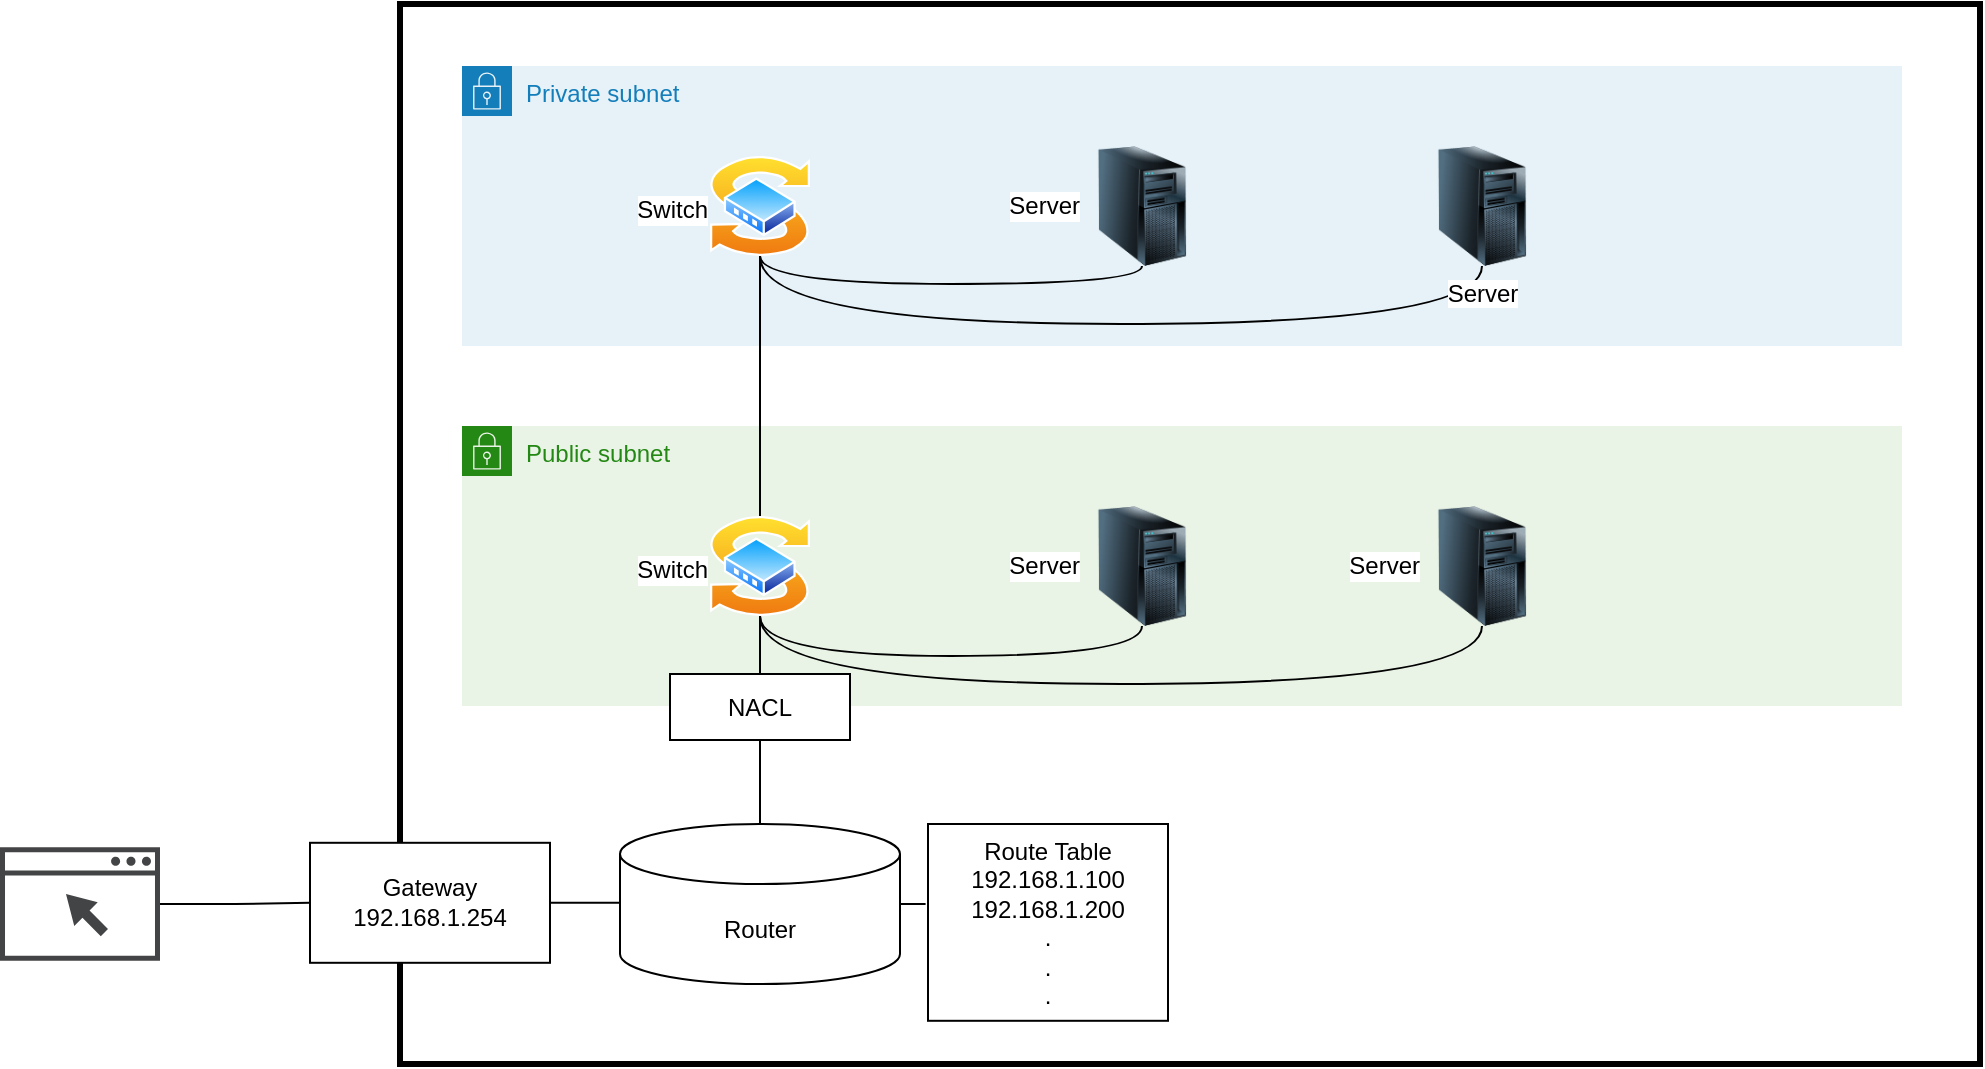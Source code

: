 <mxfile version="20.2.3" type="device"><diagram id="Ht1M8jgEwFfnCIfOTk4-" name="Page-1"><mxGraphModel dx="782" dy="1366" grid="1" gridSize="10" guides="1" tooltips="1" connect="1" arrows="1" fold="1" page="1" pageScale="1" pageWidth="1169" pageHeight="827" math="0" shadow="0"><root><mxCell id="0"/><mxCell id="1" parent="0"/><mxCell id="FLYNArYnuKDipwAryxyX-22" value="" style="rounded=0;whiteSpace=wrap;html=1;strokeWidth=3;fillColor=none;" parent="1" vertex="1"><mxGeometry x="320" y="-730" width="790" height="530" as="geometry"/></mxCell><mxCell id="FLYNArYnuKDipwAryxyX-6" value="Public subnet" style="points=[[0,0],[0.25,0],[0.5,0],[0.75,0],[1,0],[1,0.25],[1,0.5],[1,0.75],[1,1],[0.75,1],[0.5,1],[0.25,1],[0,1],[0,0.75],[0,0.5],[0,0.25]];outlineConnect=0;gradientColor=none;html=1;whiteSpace=wrap;fontSize=12;fontStyle=0;container=1;pointerEvents=0;collapsible=0;recursiveResize=0;shape=mxgraph.aws4.group;grIcon=mxgraph.aws4.group_security_group;grStroke=0;strokeColor=#248814;fillColor=#E9F3E6;verticalAlign=top;align=left;spacingLeft=30;fontColor=#248814;dashed=0;" parent="1" vertex="1"><mxGeometry x="351" y="-519" width="720" height="140" as="geometry"/></mxCell><mxCell id="FLYNArYnuKDipwAryxyX-34" style="edgeStyle=orthogonalEdgeStyle;curved=1;rounded=0;orthogonalLoop=1;jettySize=auto;html=1;exitX=0.5;exitY=1;exitDx=0;exitDy=0;entryX=0.5;entryY=1;entryDx=0;entryDy=0;endArrow=none;endFill=0;" parent="FLYNArYnuKDipwAryxyX-6" source="FLYNArYnuKDipwAryxyX-8" target="FLYNArYnuKDipwAryxyX-10" edge="1"><mxGeometry relative="1" as="geometry"/></mxCell><mxCell id="FLYNArYnuKDipwAryxyX-35" style="edgeStyle=orthogonalEdgeStyle;curved=1;rounded=0;orthogonalLoop=1;jettySize=auto;html=1;entryX=0.5;entryY=1;entryDx=0;entryDy=0;endArrow=none;endFill=0;exitX=0.5;exitY=1;exitDx=0;exitDy=0;" parent="FLYNArYnuKDipwAryxyX-6" source="FLYNArYnuKDipwAryxyX-8" target="FLYNArYnuKDipwAryxyX-12" edge="1"><mxGeometry relative="1" as="geometry"><Array as="points"><mxPoint x="149" y="129"/><mxPoint x="510" y="129"/></Array></mxGeometry></mxCell><mxCell id="FLYNArYnuKDipwAryxyX-8" value="Switch" style="aspect=fixed;perimeter=ellipsePerimeter;html=1;align=right;shadow=0;dashed=0;spacingTop=3;image;image=img/lib/active_directory/switch.svg;labelPosition=left;verticalLabelPosition=middle;verticalAlign=middle;" parent="FLYNArYnuKDipwAryxyX-6" vertex="1"><mxGeometry x="124" y="45" width="50" height="50" as="geometry"/></mxCell><mxCell id="FLYNArYnuKDipwAryxyX-10" value="Server" style="image;html=1;image=img/lib/clip_art/computers/Server_Tower_128x128.png;labelPosition=left;verticalLabelPosition=middle;align=right;verticalAlign=middle;" parent="FLYNArYnuKDipwAryxyX-6" vertex="1"><mxGeometry x="310" y="40" width="60" height="60" as="geometry"/></mxCell><mxCell id="FLYNArYnuKDipwAryxyX-12" value="Server" style="image;html=1;image=img/lib/clip_art/computers/Server_Tower_128x128.png;labelPosition=left;verticalLabelPosition=middle;align=right;verticalAlign=middle;" parent="FLYNArYnuKDipwAryxyX-6" vertex="1"><mxGeometry x="480" y="40" width="60" height="60" as="geometry"/></mxCell><mxCell id="FLYNArYnuKDipwAryxyX-14" style="edgeStyle=orthogonalEdgeStyle;rounded=0;orthogonalLoop=1;jettySize=auto;html=1;endArrow=none;endFill=0;" parent="1" source="FLYNArYnuKDipwAryxyX-1" target="FLYNArYnuKDipwAryxyX-2" edge="1"><mxGeometry relative="1" as="geometry"/></mxCell><mxCell id="FLYNArYnuKDipwAryxyX-1" value="" style="sketch=0;pointerEvents=1;shadow=0;dashed=0;html=1;strokeColor=none;fillColor=#434445;aspect=fixed;labelPosition=center;verticalLabelPosition=bottom;verticalAlign=top;align=center;outlineConnect=0;shape=mxgraph.vvd.web_browser;" parent="1" vertex="1"><mxGeometry x="120" y="-308.4" width="80" height="56.8" as="geometry"/></mxCell><mxCell id="FLYNArYnuKDipwAryxyX-26" style="edgeStyle=orthogonalEdgeStyle;rounded=0;orthogonalLoop=1;jettySize=auto;html=1;exitX=1;exitY=0.5;exitDx=0;exitDy=0;entryX=0;entryY=0.5;entryDx=0;entryDy=0;entryPerimeter=0;endArrow=none;endFill=0;" parent="1" source="FLYNArYnuKDipwAryxyX-2" target="FLYNArYnuKDipwAryxyX-4" edge="1"><mxGeometry relative="1" as="geometry"/></mxCell><mxCell id="FLYNArYnuKDipwAryxyX-2" value="Gateway&lt;br&gt;192.168.1.254" style="rounded=0;whiteSpace=wrap;html=1;" parent="1" vertex="1"><mxGeometry x="275" y="-310.6" width="120" height="60" as="geometry"/></mxCell><mxCell id="FLYNArYnuKDipwAryxyX-27" style="edgeStyle=orthogonalEdgeStyle;rounded=0;orthogonalLoop=1;jettySize=auto;html=1;exitX=1;exitY=0.5;exitDx=0;exitDy=0;exitPerimeter=0;entryX=-0.01;entryY=0.403;entryDx=0;entryDy=0;entryPerimeter=0;endArrow=none;endFill=0;" parent="1" source="FLYNArYnuKDipwAryxyX-4" target="FLYNArYnuKDipwAryxyX-5" edge="1"><mxGeometry relative="1" as="geometry"/></mxCell><mxCell id="FLYNArYnuKDipwAryxyX-28" style="edgeStyle=orthogonalEdgeStyle;rounded=0;orthogonalLoop=1;jettySize=auto;html=1;endArrow=none;endFill=0;" parent="1" source="FLYNArYnuKDipwAryxyX-4" target="FLYNArYnuKDipwAryxyX-15" edge="1"><mxGeometry relative="1" as="geometry"/></mxCell><mxCell id="FLYNArYnuKDipwAryxyX-4" value="Router&lt;br&gt;" style="shape=cylinder3;whiteSpace=wrap;html=1;boundedLbl=1;backgroundOutline=1;size=15;" parent="1" vertex="1"><mxGeometry x="430" y="-320" width="140" height="80" as="geometry"/></mxCell><mxCell id="FLYNArYnuKDipwAryxyX-5" value="Route Table&lt;br&gt;192.168.1.100&lt;br&gt;192.168.1.200&lt;br&gt;.&lt;br&gt;.&lt;br&gt;." style="rounded=0;whiteSpace=wrap;html=1;verticalAlign=top;" parent="1" vertex="1"><mxGeometry x="584" y="-320" width="120" height="98.4" as="geometry"/></mxCell><mxCell id="FLYNArYnuKDipwAryxyX-7" value="Private subnet" style="points=[[0,0],[0.25,0],[0.5,0],[0.75,0],[1,0],[1,0.25],[1,0.5],[1,0.75],[1,1],[0.75,1],[0.5,1],[0.25,1],[0,1],[0,0.75],[0,0.5],[0,0.25]];outlineConnect=0;gradientColor=none;html=1;whiteSpace=wrap;fontSize=12;fontStyle=0;container=1;pointerEvents=0;collapsible=0;recursiveResize=0;shape=mxgraph.aws4.group;grIcon=mxgraph.aws4.group_security_group;grStroke=0;strokeColor=#147EBA;fillColor=#E6F2F8;verticalAlign=top;align=left;spacingLeft=30;fontColor=#147EBA;dashed=0;" parent="1" vertex="1"><mxGeometry x="351" y="-699" width="720" height="140" as="geometry"/></mxCell><mxCell id="FLYNArYnuKDipwAryxyX-36" style="edgeStyle=orthogonalEdgeStyle;curved=1;rounded=0;orthogonalLoop=1;jettySize=auto;html=1;entryX=0.5;entryY=1;entryDx=0;entryDy=0;endArrow=none;endFill=0;exitX=0.5;exitY=1;exitDx=0;exitDy=0;" parent="FLYNArYnuKDipwAryxyX-7" source="FLYNArYnuKDipwAryxyX-23" target="FLYNArYnuKDipwAryxyX-24" edge="1"><mxGeometry relative="1" as="geometry"><Array as="points"><mxPoint x="149" y="109"/><mxPoint x="340" y="109"/></Array></mxGeometry></mxCell><mxCell id="FLYNArYnuKDipwAryxyX-37" style="edgeStyle=orthogonalEdgeStyle;curved=1;rounded=0;orthogonalLoop=1;jettySize=auto;html=1;entryX=0.5;entryY=1;entryDx=0;entryDy=0;endArrow=none;endFill=0;exitX=0.5;exitY=1;exitDx=0;exitDy=0;" parent="FLYNArYnuKDipwAryxyX-7" source="FLYNArYnuKDipwAryxyX-23" target="FLYNArYnuKDipwAryxyX-25" edge="1"><mxGeometry relative="1" as="geometry"><Array as="points"><mxPoint x="149" y="129"/><mxPoint x="510" y="129"/></Array></mxGeometry></mxCell><mxCell id="FLYNArYnuKDipwAryxyX-23" value="Switch" style="aspect=fixed;perimeter=ellipsePerimeter;html=1;align=right;shadow=0;dashed=0;spacingTop=3;image;image=img/lib/active_directory/switch.svg;labelPosition=left;verticalLabelPosition=middle;verticalAlign=middle;" parent="FLYNArYnuKDipwAryxyX-7" vertex="1"><mxGeometry x="124" y="45" width="50" height="50" as="geometry"/></mxCell><mxCell id="FLYNArYnuKDipwAryxyX-24" value="Server" style="image;html=1;image=img/lib/clip_art/computers/Server_Tower_128x128.png;labelPosition=left;verticalLabelPosition=middle;align=right;verticalAlign=middle;" parent="FLYNArYnuKDipwAryxyX-7" vertex="1"><mxGeometry x="310" y="40" width="60" height="60" as="geometry"/></mxCell><mxCell id="FLYNArYnuKDipwAryxyX-25" value="Server" style="image;html=1;image=img/lib/clip_art/computers/Server_Tower_128x128.png" parent="FLYNArYnuKDipwAryxyX-7" vertex="1"><mxGeometry x="480" y="40" width="60" height="60" as="geometry"/></mxCell><mxCell id="FLYNArYnuKDipwAryxyX-29" style="edgeStyle=orthogonalEdgeStyle;rounded=0;orthogonalLoop=1;jettySize=auto;html=1;exitX=0.5;exitY=0;exitDx=0;exitDy=0;entryX=0.5;entryY=1;entryDx=0;entryDy=0;endArrow=none;endFill=0;" parent="1" source="FLYNArYnuKDipwAryxyX-15" target="FLYNArYnuKDipwAryxyX-8" edge="1"><mxGeometry relative="1" as="geometry"/></mxCell><mxCell id="FLYNArYnuKDipwAryxyX-15" value="NACL" style="rounded=0;whiteSpace=wrap;html=1;" parent="1" vertex="1"><mxGeometry x="455" y="-395" width="90" height="33" as="geometry"/></mxCell><mxCell id="FLYNArYnuKDipwAryxyX-30" style="edgeStyle=orthogonalEdgeStyle;rounded=0;orthogonalLoop=1;jettySize=auto;html=1;exitX=0.5;exitY=0;exitDx=0;exitDy=0;entryX=0.5;entryY=1;entryDx=0;entryDy=0;endArrow=none;endFill=0;" parent="1" source="FLYNArYnuKDipwAryxyX-8" target="FLYNArYnuKDipwAryxyX-23" edge="1"><mxGeometry relative="1" as="geometry"/></mxCell></root></mxGraphModel></diagram></mxfile>